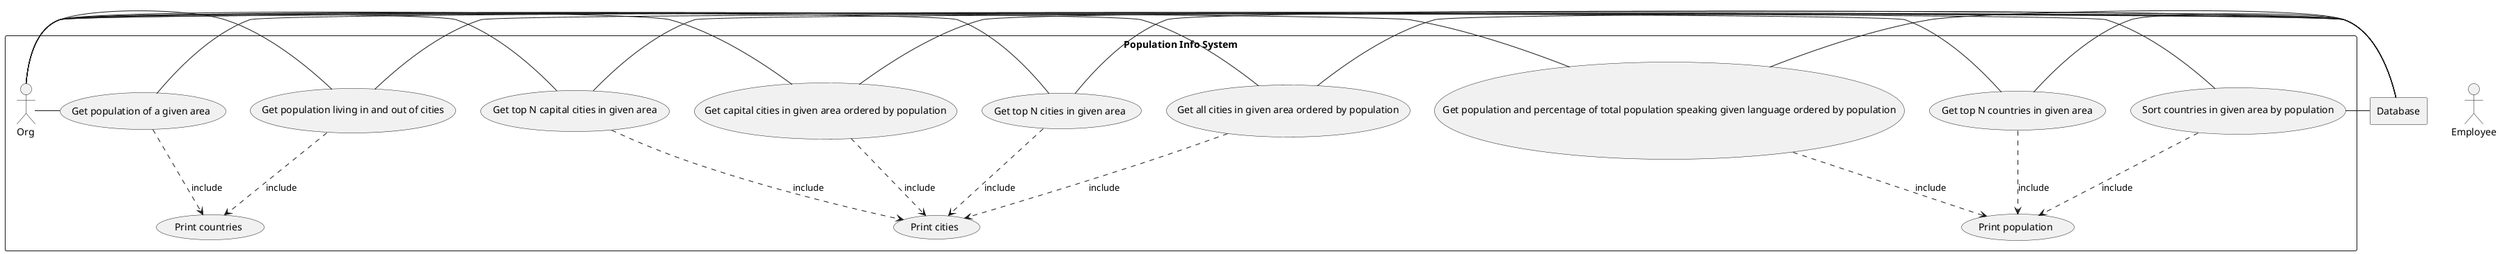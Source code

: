 @startuml
actor MPL as "Employee"

Rectangle Database as DB

Rectangle "Population Info System" as System {

    usecase UCa as "Print population"
    usecase UCb as "Print cities"
    usecase UCc as "Print countries"

    usecase UC1 as "Sort countries in given area by population"
    Org - UC1
    UC1 ..> UCa : include
    UC1 - DB
    usecase UC2 as "Get top N countries in given area"
    Org - UC2
    UC2 ..> UCa : include
    UC2 - DB
    usecase UC3 as "Get all cities in given area ordered by population"
    Org - UC3
    UC3 ..> UCb : include
    UC3 - DB
    usecase UC4 as "Get top N cities in given area"
    Org - UC4
    UC4 ..> UCb : include
    UC4 - DB
    usecase UC5 as "Get capital cities in given area ordered by population"
    Org - UC5
    UC5 ..> UCb : include
    UC5 - DB
    usecase UC6 as "Get top N capital cities in given area"
    Org - UC6
    UC6 ..> UCb : include
    UC6 - DB
    usecase UC7 as "Get population living in and out of cities"
    Org - UC7
    UC7 ..> UCc : include
    UC7 - DB
    usecase UC8 as "Get population of a given area"
    Org - UC8
    UC8 ..> UCc : include
    UC8 - DB
    usecase UC9 as "Get population and percentage of total population speaking given language ordered by population"
    Org - UC9
    UC9 ..> UCa : include
    UC9 - DB
}
@enduml